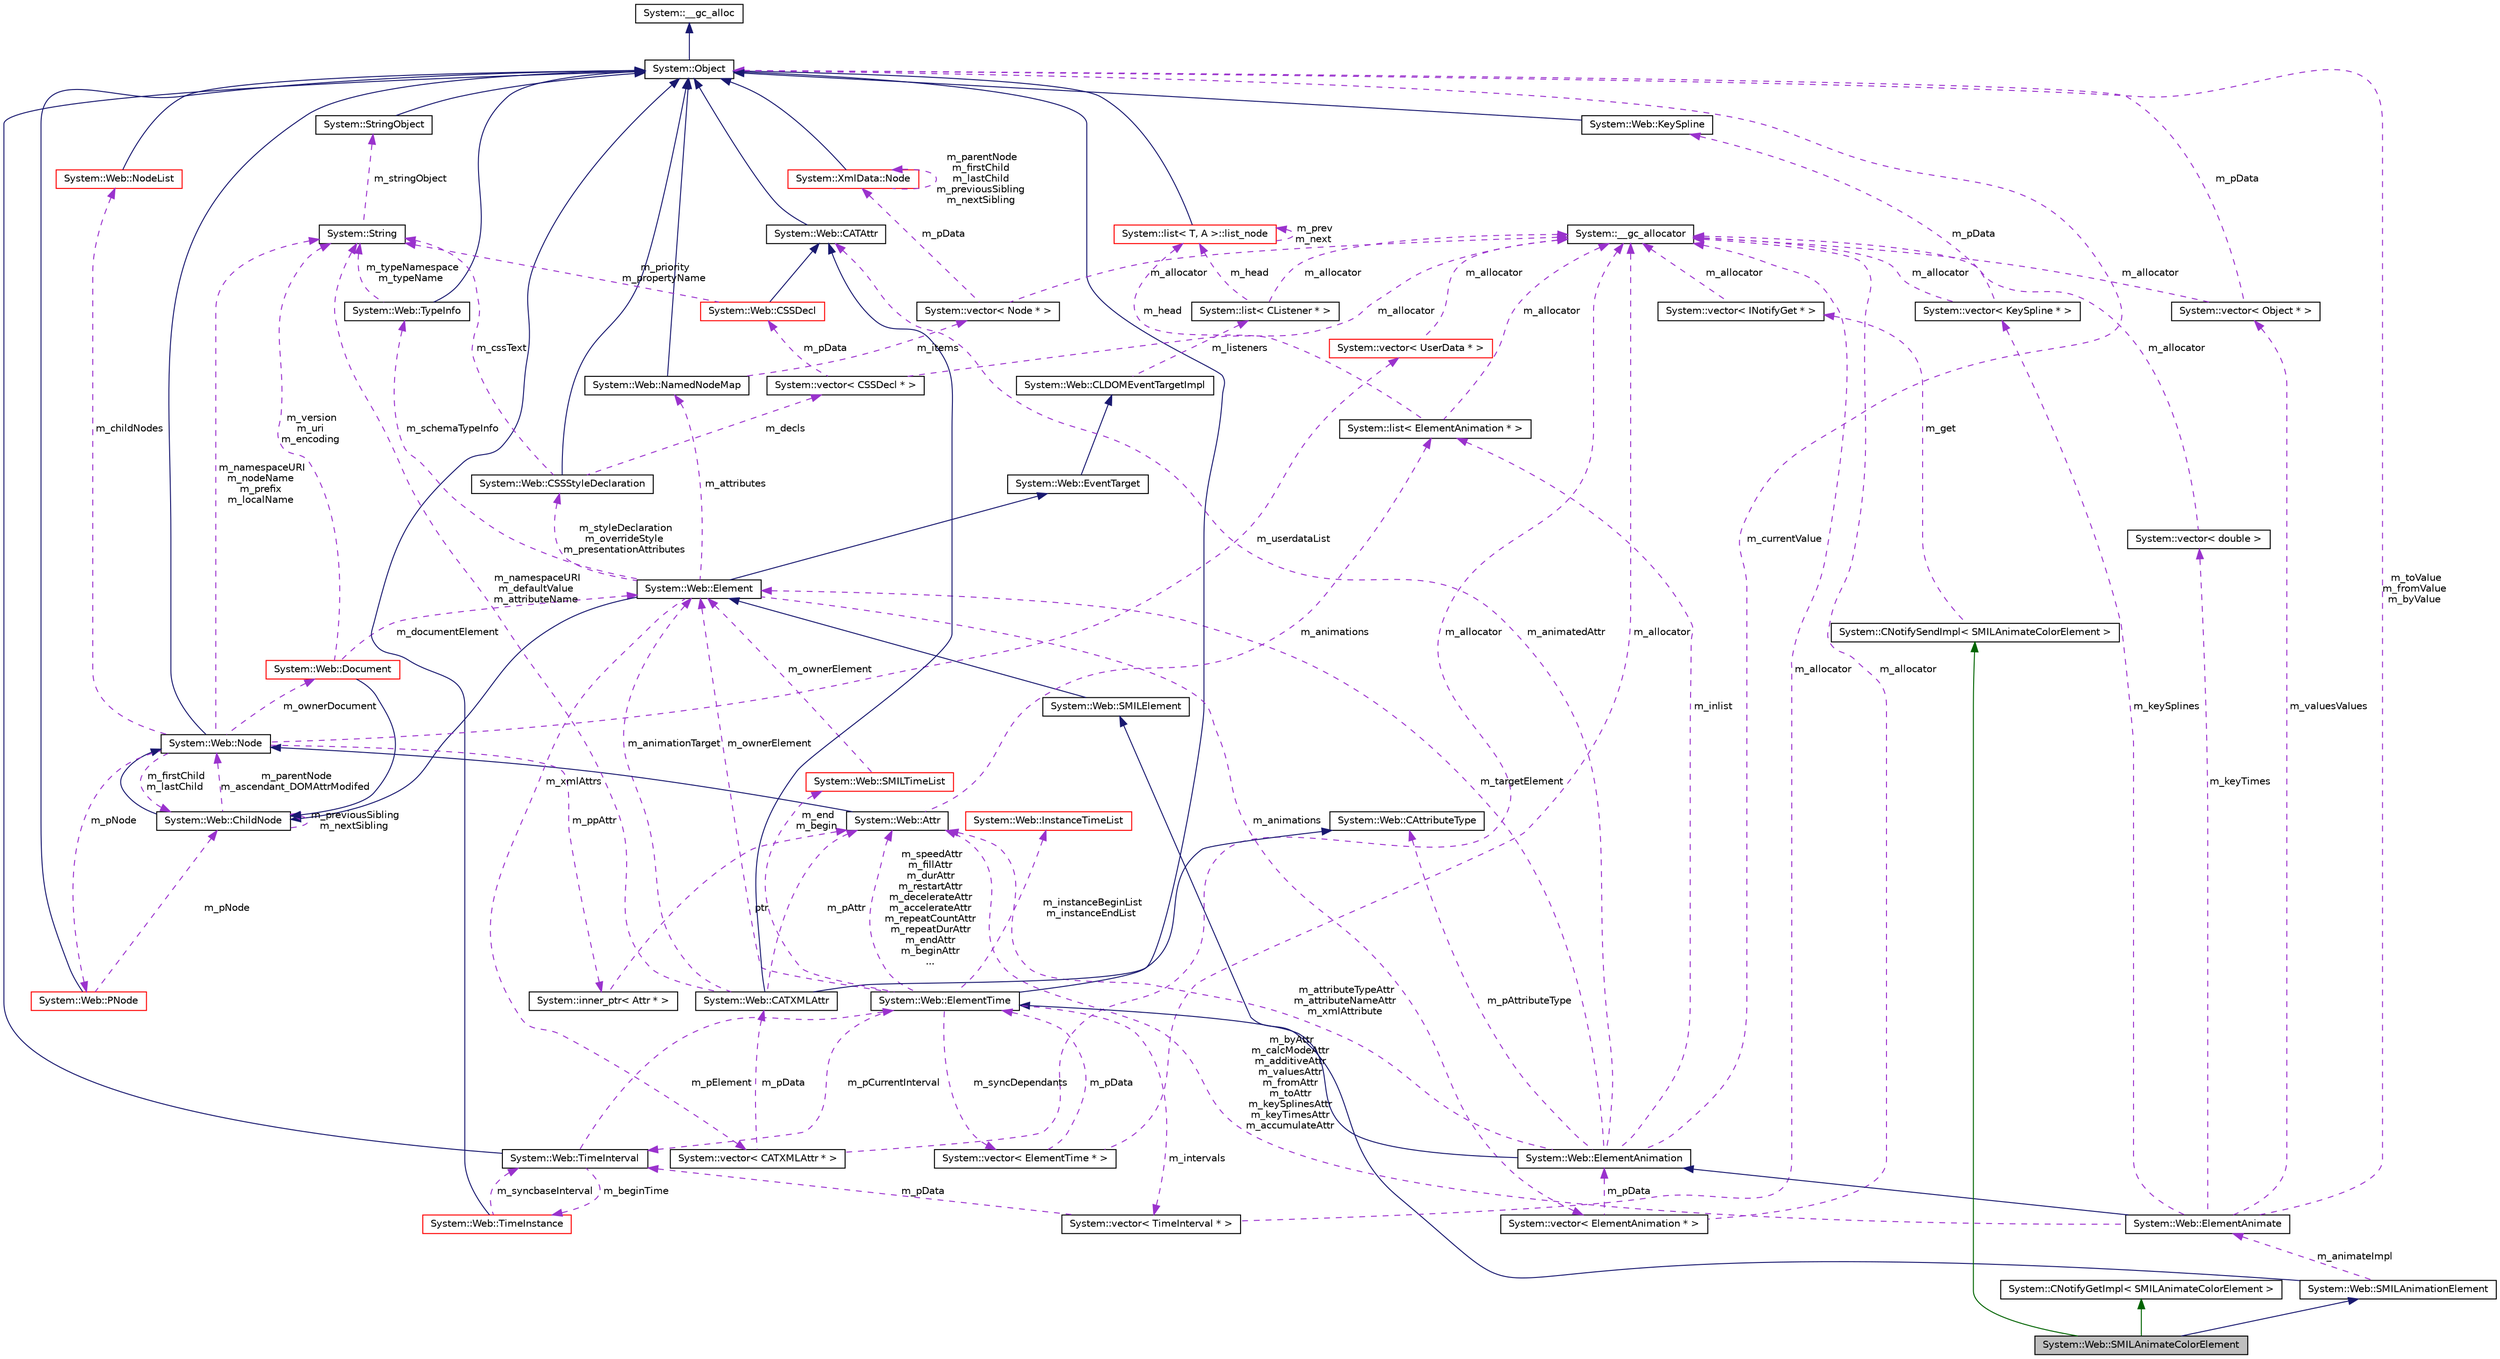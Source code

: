 digraph G
{
  edge [fontname="Helvetica",fontsize="10",labelfontname="Helvetica",labelfontsize="10"];
  node [fontname="Helvetica",fontsize="10",shape=record];
  Node1 [label="System::Web::SMILAnimateColorElement",height=0.2,width=0.4,color="black", fillcolor="grey75", style="filled" fontcolor="black"];
  Node2 -> Node1 [dir="back",color="midnightblue",fontsize="10",style="solid",fontname="Helvetica"];
  Node2 [label="System::Web::SMILAnimationElement",height=0.2,width=0.4,color="black", fillcolor="white", style="filled",URL="$class_system_1_1_web_1_1_s_m_i_l_animation_element.html"];
  Node3 -> Node2 [dir="back",color="midnightblue",fontsize="10",style="solid",fontname="Helvetica"];
  Node3 [label="System::Web::SMILElement",height=0.2,width=0.4,color="black", fillcolor="white", style="filled",URL="$class_system_1_1_web_1_1_s_m_i_l_element.html"];
  Node4 -> Node3 [dir="back",color="midnightblue",fontsize="10",style="solid",fontname="Helvetica"];
  Node4 [label="System::Web::Element",height=0.2,width=0.4,color="black", fillcolor="white", style="filled",URL="$class_system_1_1_web_1_1_element.html"];
  Node5 -> Node4 [dir="back",color="midnightblue",fontsize="10",style="solid",fontname="Helvetica"];
  Node5 [label="System::Web::ChildNode",height=0.2,width=0.4,color="black", fillcolor="white", style="filled",URL="$class_system_1_1_web_1_1_child_node.html"];
  Node6 -> Node5 [dir="back",color="midnightblue",fontsize="10",style="solid",fontname="Helvetica"];
  Node6 [label="System::Web::Node",height=0.2,width=0.4,color="black", fillcolor="white", style="filled",URL="$class_system_1_1_web_1_1_node.html"];
  Node7 -> Node6 [dir="back",color="midnightblue",fontsize="10",style="solid",fontname="Helvetica"];
  Node7 [label="System::Object",height=0.2,width=0.4,color="black", fillcolor="white", style="filled",URL="$class_system_1_1_object.html"];
  Node8 -> Node7 [dir="back",color="midnightblue",fontsize="10",style="solid",fontname="Helvetica"];
  Node8 [label="System::__gc_alloc",height=0.2,width=0.4,color="black", fillcolor="white", style="filled",URL="$class_system_1_1____gc__alloc.html"];
  Node9 -> Node6 [dir="back",color="darkorchid3",fontsize="10",style="dashed",label=" m_childNodes" ,fontname="Helvetica"];
  Node9 [label="System::Web::NodeList",height=0.2,width=0.4,color="red", fillcolor="white", style="filled",URL="$class_system_1_1_web_1_1_node_list.html"];
  Node7 -> Node9 [dir="back",color="midnightblue",fontsize="10",style="solid",fontname="Helvetica"];
  Node10 -> Node6 [dir="back",color="darkorchid3",fontsize="10",style="dashed",label=" m_ownerDocument" ,fontname="Helvetica"];
  Node10 [label="System::Web::Document",height=0.2,width=0.4,color="red", fillcolor="white", style="filled",URL="$class_system_1_1_web_1_1_document.html"];
  Node5 -> Node10 [dir="back",color="midnightblue",fontsize="10",style="solid",fontname="Helvetica"];
  Node11 -> Node10 [dir="back",color="darkorchid3",fontsize="10",style="dashed",label=" m_version\nm_uri\nm_encoding" ,fontname="Helvetica"];
  Node11 [label="System::String",height=0.2,width=0.4,color="black", fillcolor="white", style="filled",URL="$class_system_1_1_string.html"];
  Node12 -> Node11 [dir="back",color="darkorchid3",fontsize="10",style="dashed",label=" m_stringObject" ,fontname="Helvetica"];
  Node12 [label="System::StringObject",height=0.2,width=0.4,color="black", fillcolor="white", style="filled",URL="$class_system_1_1_string_object.html"];
  Node7 -> Node12 [dir="back",color="midnightblue",fontsize="10",style="solid",fontname="Helvetica"];
  Node4 -> Node10 [dir="back",color="darkorchid3",fontsize="10",style="dashed",label=" m_documentElement" ,fontname="Helvetica"];
  Node11 -> Node6 [dir="back",color="darkorchid3",fontsize="10",style="dashed",label=" m_namespaceURI\nm_nodeName\nm_prefix\nm_localName" ,fontname="Helvetica"];
  Node13 -> Node6 [dir="back",color="darkorchid3",fontsize="10",style="dashed",label=" m_pNode" ,fontname="Helvetica"];
  Node13 [label="System::Web::PNode",height=0.2,width=0.4,color="red", fillcolor="white", style="filled",URL="$class_system_1_1_web_1_1_p_node.html"];
  Node7 -> Node13 [dir="back",color="midnightblue",fontsize="10",style="solid",fontname="Helvetica"];
  Node5 -> Node13 [dir="back",color="darkorchid3",fontsize="10",style="dashed",label=" m_pNode" ,fontname="Helvetica"];
  Node5 -> Node6 [dir="back",color="darkorchid3",fontsize="10",style="dashed",label=" m_firstChild\nm_lastChild" ,fontname="Helvetica"];
  Node14 -> Node6 [dir="back",color="darkorchid3",fontsize="10",style="dashed",label=" m_userdataList" ,fontname="Helvetica"];
  Node14 [label="System::vector\< UserData * \>",height=0.2,width=0.4,color="red", fillcolor="white", style="filled",URL="$class_system_1_1vector.html"];
  Node15 -> Node14 [dir="back",color="darkorchid3",fontsize="10",style="dashed",label=" m_allocator" ,fontname="Helvetica"];
  Node15 [label="System::__gc_allocator",height=0.2,width=0.4,color="black", fillcolor="white", style="filled",URL="$class_system_1_1____gc__allocator.html"];
  Node16 -> Node6 [dir="back",color="darkorchid3",fontsize="10",style="dashed",label=" m_ppAttr" ,fontname="Helvetica"];
  Node16 [label="System::inner_ptr\< Attr * \>",height=0.2,width=0.4,color="black", fillcolor="white", style="filled",URL="$class_system_1_1inner__ptr.html"];
  Node17 -> Node16 [dir="back",color="darkorchid3",fontsize="10",style="dashed",label=" ptr" ,fontname="Helvetica"];
  Node17 [label="System::Web::Attr",height=0.2,width=0.4,color="black", fillcolor="white", style="filled",URL="$class_system_1_1_web_1_1_attr.html"];
  Node6 -> Node17 [dir="back",color="midnightblue",fontsize="10",style="solid",fontname="Helvetica"];
  Node18 -> Node17 [dir="back",color="darkorchid3",fontsize="10",style="dashed",label=" m_animations" ,fontname="Helvetica"];
  Node18 [label="System::list\< ElementAnimation * \>",height=0.2,width=0.4,color="black", fillcolor="white", style="filled",URL="$class_system_1_1list.html"];
  Node15 -> Node18 [dir="back",color="darkorchid3",fontsize="10",style="dashed",label=" m_allocator" ,fontname="Helvetica"];
  Node19 -> Node18 [dir="back",color="darkorchid3",fontsize="10",style="dashed",label=" m_head" ,fontname="Helvetica"];
  Node19 [label="System::list\< T, A \>::list_node",height=0.2,width=0.4,color="red", fillcolor="white", style="filled",URL="$class_system_1_1list_1_1list__node.html"];
  Node7 -> Node19 [dir="back",color="midnightblue",fontsize="10",style="solid",fontname="Helvetica"];
  Node19 -> Node19 [dir="back",color="darkorchid3",fontsize="10",style="dashed",label=" m_prev\nm_next" ,fontname="Helvetica"];
  Node6 -> Node5 [dir="back",color="darkorchid3",fontsize="10",style="dashed",label=" m_parentNode\nm_ascendant_DOMAttrModifed" ,fontname="Helvetica"];
  Node5 -> Node5 [dir="back",color="darkorchid3",fontsize="10",style="dashed",label=" m_previousSibling\nm_nextSibling" ,fontname="Helvetica"];
  Node20 -> Node4 [dir="back",color="midnightblue",fontsize="10",style="solid",fontname="Helvetica"];
  Node20 [label="System::Web::EventTarget",height=0.2,width=0.4,color="black", fillcolor="white", style="filled",URL="$class_system_1_1_web_1_1_event_target.html"];
  Node21 -> Node20 [dir="back",color="midnightblue",fontsize="10",style="solid",fontname="Helvetica"];
  Node21 [label="System::Web::CLDOMEventTargetImpl",height=0.2,width=0.4,color="black", fillcolor="white", style="filled",URL="$class_system_1_1_web_1_1_c_l_d_o_m_event_target_impl.html"];
  Node22 -> Node21 [dir="back",color="darkorchid3",fontsize="10",style="dashed",label=" m_listeners" ,fontname="Helvetica"];
  Node22 [label="System::list\< CListener * \>",height=0.2,width=0.4,color="black", fillcolor="white", style="filled",URL="$class_system_1_1list.html"];
  Node15 -> Node22 [dir="back",color="darkorchid3",fontsize="10",style="dashed",label=" m_allocator" ,fontname="Helvetica"];
  Node19 -> Node22 [dir="back",color="darkorchid3",fontsize="10",style="dashed",label=" m_head" ,fontname="Helvetica"];
  Node23 -> Node4 [dir="back",color="darkorchid3",fontsize="10",style="dashed",label=" m_xmlAttrs" ,fontname="Helvetica"];
  Node23 [label="System::vector\< CATXMLAttr * \>",height=0.2,width=0.4,color="black", fillcolor="white", style="filled",URL="$class_system_1_1vector.html"];
  Node15 -> Node23 [dir="back",color="darkorchid3",fontsize="10",style="dashed",label=" m_allocator" ,fontname="Helvetica"];
  Node24 -> Node23 [dir="back",color="darkorchid3",fontsize="10",style="dashed",label=" m_pData" ,fontname="Helvetica"];
  Node24 [label="System::Web::CATXMLAttr",height=0.2,width=0.4,color="black", fillcolor="white", style="filled",URL="$class_system_1_1_web_1_1_c_a_t_x_m_l_attr.html"];
  Node25 -> Node24 [dir="back",color="midnightblue",fontsize="10",style="solid",fontname="Helvetica"];
  Node25 [label="System::Web::CATAttr",height=0.2,width=0.4,color="black", fillcolor="white", style="filled",URL="$class_system_1_1_web_1_1_c_a_t_attr.html"];
  Node7 -> Node25 [dir="back",color="midnightblue",fontsize="10",style="solid",fontname="Helvetica"];
  Node26 -> Node24 [dir="back",color="midnightblue",fontsize="10",style="solid",fontname="Helvetica"];
  Node26 [label="System::Web::CAttributeType",height=0.2,width=0.4,color="black", fillcolor="white", style="filled",URL="$class_system_1_1_web_1_1_c_attribute_type.html"];
  Node17 -> Node24 [dir="back",color="darkorchid3",fontsize="10",style="dashed",label=" m_pAttr" ,fontname="Helvetica"];
  Node11 -> Node24 [dir="back",color="darkorchid3",fontsize="10",style="dashed",label=" m_namespaceURI\nm_defaultValue\nm_attributeName" ,fontname="Helvetica"];
  Node4 -> Node24 [dir="back",color="darkorchid3",fontsize="10",style="dashed",label=" m_animationTarget" ,fontname="Helvetica"];
  Node27 -> Node4 [dir="back",color="darkorchid3",fontsize="10",style="dashed",label=" m_attributes" ,fontname="Helvetica"];
  Node27 [label="System::Web::NamedNodeMap",height=0.2,width=0.4,color="black", fillcolor="white", style="filled",URL="$class_system_1_1_web_1_1_named_node_map.html"];
  Node7 -> Node27 [dir="back",color="midnightblue",fontsize="10",style="solid",fontname="Helvetica"];
  Node28 -> Node27 [dir="back",color="darkorchid3",fontsize="10",style="dashed",label=" m_items" ,fontname="Helvetica"];
  Node28 [label="System::vector\< Node * \>",height=0.2,width=0.4,color="black", fillcolor="white", style="filled",URL="$class_system_1_1vector.html"];
  Node29 -> Node28 [dir="back",color="darkorchid3",fontsize="10",style="dashed",label=" m_pData" ,fontname="Helvetica"];
  Node29 [label="System::XmlData::Node",height=0.2,width=0.4,color="red", fillcolor="white", style="filled",URL="$class_system_1_1_xml_data_1_1_node.html"];
  Node7 -> Node29 [dir="back",color="midnightblue",fontsize="10",style="solid",fontname="Helvetica"];
  Node29 -> Node29 [dir="back",color="darkorchid3",fontsize="10",style="dashed",label=" m_parentNode\nm_firstChild\nm_lastChild\nm_previousSibling\nm_nextSibling" ,fontname="Helvetica"];
  Node15 -> Node28 [dir="back",color="darkorchid3",fontsize="10",style="dashed",label=" m_allocator" ,fontname="Helvetica"];
  Node30 -> Node4 [dir="back",color="darkorchid3",fontsize="10",style="dashed",label=" m_schemaTypeInfo" ,fontname="Helvetica"];
  Node30 [label="System::Web::TypeInfo",height=0.2,width=0.4,color="black", fillcolor="white", style="filled",URL="$class_system_1_1_web_1_1_type_info.html"];
  Node7 -> Node30 [dir="back",color="midnightblue",fontsize="10",style="solid",fontname="Helvetica"];
  Node11 -> Node30 [dir="back",color="darkorchid3",fontsize="10",style="dashed",label=" m_typeNamespace\nm_typeName" ,fontname="Helvetica"];
  Node31 -> Node4 [dir="back",color="darkorchid3",fontsize="10",style="dashed",label=" m_styleDeclaration\nm_overrideStyle\nm_presentationAttributes" ,fontname="Helvetica"];
  Node31 [label="System::Web::CSSStyleDeclaration",height=0.2,width=0.4,color="black", fillcolor="white", style="filled",URL="$class_system_1_1_web_1_1_c_s_s_style_declaration.html"];
  Node7 -> Node31 [dir="back",color="midnightblue",fontsize="10",style="solid",fontname="Helvetica"];
  Node11 -> Node31 [dir="back",color="darkorchid3",fontsize="10",style="dashed",label=" m_cssText" ,fontname="Helvetica"];
  Node32 -> Node31 [dir="back",color="darkorchid3",fontsize="10",style="dashed",label=" m_decls" ,fontname="Helvetica"];
  Node32 [label="System::vector\< CSSDecl * \>",height=0.2,width=0.4,color="black", fillcolor="white", style="filled",URL="$class_system_1_1vector.html"];
  Node15 -> Node32 [dir="back",color="darkorchid3",fontsize="10",style="dashed",label=" m_allocator" ,fontname="Helvetica"];
  Node33 -> Node32 [dir="back",color="darkorchid3",fontsize="10",style="dashed",label=" m_pData" ,fontname="Helvetica"];
  Node33 [label="System::Web::CSSDecl",height=0.2,width=0.4,color="red", fillcolor="white", style="filled",URL="$class_system_1_1_web_1_1_c_s_s_decl.html"];
  Node25 -> Node33 [dir="back",color="midnightblue",fontsize="10",style="solid",fontname="Helvetica"];
  Node11 -> Node33 [dir="back",color="darkorchid3",fontsize="10",style="dashed",label=" m_priority\nm_propertyName" ,fontname="Helvetica"];
  Node34 -> Node4 [dir="back",color="darkorchid3",fontsize="10",style="dashed",label=" m_animations" ,fontname="Helvetica"];
  Node34 [label="System::vector\< ElementAnimation * \>",height=0.2,width=0.4,color="black", fillcolor="white", style="filled",URL="$class_system_1_1vector.html"];
  Node15 -> Node34 [dir="back",color="darkorchid3",fontsize="10",style="dashed",label=" m_allocator" ,fontname="Helvetica"];
  Node35 -> Node34 [dir="back",color="darkorchid3",fontsize="10",style="dashed",label=" m_pData" ,fontname="Helvetica"];
  Node35 [label="System::Web::ElementAnimation",height=0.2,width=0.4,color="black", fillcolor="white", style="filled",URL="$class_system_1_1_web_1_1_element_animation.html"];
  Node36 -> Node35 [dir="back",color="midnightblue",fontsize="10",style="solid",fontname="Helvetica"];
  Node36 [label="System::Web::ElementTime",height=0.2,width=0.4,color="black", fillcolor="white", style="filled",URL="$class_system_1_1_web_1_1_element_time.html"];
  Node7 -> Node36 [dir="back",color="midnightblue",fontsize="10",style="solid",fontname="Helvetica"];
  Node37 -> Node36 [dir="back",color="darkorchid3",fontsize="10",style="dashed",label=" m_pCurrentInterval" ,fontname="Helvetica"];
  Node37 [label="System::Web::TimeInterval",height=0.2,width=0.4,color="black", fillcolor="white", style="filled",URL="$class_system_1_1_web_1_1_time_interval.html"];
  Node7 -> Node37 [dir="back",color="midnightblue",fontsize="10",style="solid",fontname="Helvetica"];
  Node38 -> Node37 [dir="back",color="darkorchid3",fontsize="10",style="dashed",label=" m_beginTime" ,fontname="Helvetica"];
  Node38 [label="System::Web::TimeInstance",height=0.2,width=0.4,color="red", fillcolor="white", style="filled",URL="$class_system_1_1_web_1_1_time_instance.html"];
  Node7 -> Node38 [dir="back",color="midnightblue",fontsize="10",style="solid",fontname="Helvetica"];
  Node37 -> Node38 [dir="back",color="darkorchid3",fontsize="10",style="dashed",label=" m_syncbaseInterval" ,fontname="Helvetica"];
  Node36 -> Node37 [dir="back",color="darkorchid3",fontsize="10",style="dashed",label=" m_pElement" ,fontname="Helvetica"];
  Node39 -> Node36 [dir="back",color="darkorchid3",fontsize="10",style="dashed",label=" m_end\nm_begin" ,fontname="Helvetica"];
  Node39 [label="System::Web::SMILTimeList",height=0.2,width=0.4,color="red", fillcolor="white", style="filled",URL="$class_system_1_1_web_1_1_s_m_i_l_time_list.html"];
  Node4 -> Node39 [dir="back",color="darkorchid3",fontsize="10",style="dashed",label=" m_ownerElement" ,fontname="Helvetica"];
  Node40 -> Node36 [dir="back",color="darkorchid3",fontsize="10",style="dashed",label=" m_instanceBeginList\nm_instanceEndList" ,fontname="Helvetica"];
  Node40 [label="System::Web::InstanceTimeList",height=0.2,width=0.4,color="red", fillcolor="white", style="filled",URL="$class_system_1_1_web_1_1_instance_time_list.html"];
  Node17 -> Node36 [dir="back",color="darkorchid3",fontsize="10",style="dashed",label=" m_speedAttr\nm_fillAttr\nm_durAttr\nm_restartAttr\nm_decelerateAttr\nm_accelerateAttr\nm_repeatCountAttr\nm_repeatDurAttr\nm_endAttr\nm_beginAttr\n..." ,fontname="Helvetica"];
  Node41 -> Node36 [dir="back",color="darkorchid3",fontsize="10",style="dashed",label=" m_syncDependants" ,fontname="Helvetica"];
  Node41 [label="System::vector\< ElementTime * \>",height=0.2,width=0.4,color="black", fillcolor="white", style="filled",URL="$class_system_1_1vector.html"];
  Node15 -> Node41 [dir="back",color="darkorchid3",fontsize="10",style="dashed",label=" m_allocator" ,fontname="Helvetica"];
  Node36 -> Node41 [dir="back",color="darkorchid3",fontsize="10",style="dashed",label=" m_pData" ,fontname="Helvetica"];
  Node4 -> Node36 [dir="back",color="darkorchid3",fontsize="10",style="dashed",label=" m_ownerElement" ,fontname="Helvetica"];
  Node42 -> Node36 [dir="back",color="darkorchid3",fontsize="10",style="dashed",label=" m_intervals" ,fontname="Helvetica"];
  Node42 [label="System::vector\< TimeInterval * \>",height=0.2,width=0.4,color="black", fillcolor="white", style="filled",URL="$class_system_1_1vector.html"];
  Node37 -> Node42 [dir="back",color="darkorchid3",fontsize="10",style="dashed",label=" m_pData" ,fontname="Helvetica"];
  Node15 -> Node42 [dir="back",color="darkorchid3",fontsize="10",style="dashed",label=" m_allocator" ,fontname="Helvetica"];
  Node25 -> Node35 [dir="back",color="darkorchid3",fontsize="10",style="dashed",label=" m_animatedAttr" ,fontname="Helvetica"];
  Node18 -> Node35 [dir="back",color="darkorchid3",fontsize="10",style="dashed",label=" m_inlist" ,fontname="Helvetica"];
  Node26 -> Node35 [dir="back",color="darkorchid3",fontsize="10",style="dashed",label=" m_pAttributeType" ,fontname="Helvetica"];
  Node17 -> Node35 [dir="back",color="darkorchid3",fontsize="10",style="dashed",label=" m_attributeTypeAttr\nm_attributeNameAttr\nm_xmlAttribute" ,fontname="Helvetica"];
  Node4 -> Node35 [dir="back",color="darkorchid3",fontsize="10",style="dashed",label=" m_targetElement" ,fontname="Helvetica"];
  Node7 -> Node35 [dir="back",color="darkorchid3",fontsize="10",style="dashed",label=" m_currentValue" ,fontname="Helvetica"];
  Node43 -> Node2 [dir="back",color="darkorchid3",fontsize="10",style="dashed",label=" m_animateImpl" ,fontname="Helvetica"];
  Node43 [label="System::Web::ElementAnimate",height=0.2,width=0.4,color="black", fillcolor="white", style="filled",URL="$class_system_1_1_web_1_1_element_animate.html"];
  Node35 -> Node43 [dir="back",color="midnightblue",fontsize="10",style="solid",fontname="Helvetica"];
  Node17 -> Node43 [dir="back",color="darkorchid3",fontsize="10",style="dashed",label=" m_byAttr\nm_calcModeAttr\nm_additiveAttr\nm_valuesAttr\nm_fromAttr\nm_toAttr\nm_keySplinesAttr\nm_keyTimesAttr\nm_accumulateAttr" ,fontname="Helvetica"];
  Node44 -> Node43 [dir="back",color="darkorchid3",fontsize="10",style="dashed",label=" m_valuesValues" ,fontname="Helvetica"];
  Node44 [label="System::vector\< Object * \>",height=0.2,width=0.4,color="black", fillcolor="white", style="filled",URL="$class_system_1_1vector.html"];
  Node15 -> Node44 [dir="back",color="darkorchid3",fontsize="10",style="dashed",label=" m_allocator" ,fontname="Helvetica"];
  Node7 -> Node44 [dir="back",color="darkorchid3",fontsize="10",style="dashed",label=" m_pData" ,fontname="Helvetica"];
  Node45 -> Node43 [dir="back",color="darkorchid3",fontsize="10",style="dashed",label=" m_keySplines" ,fontname="Helvetica"];
  Node45 [label="System::vector\< KeySpline * \>",height=0.2,width=0.4,color="black", fillcolor="white", style="filled",URL="$class_system_1_1vector.html"];
  Node15 -> Node45 [dir="back",color="darkorchid3",fontsize="10",style="dashed",label=" m_allocator" ,fontname="Helvetica"];
  Node46 -> Node45 [dir="back",color="darkorchid3",fontsize="10",style="dashed",label=" m_pData" ,fontname="Helvetica"];
  Node46 [label="System::Web::KeySpline",height=0.2,width=0.4,color="black", fillcolor="white", style="filled",URL="$class_system_1_1_web_1_1_key_spline.html"];
  Node7 -> Node46 [dir="back",color="midnightblue",fontsize="10",style="solid",fontname="Helvetica"];
  Node7 -> Node43 [dir="back",color="darkorchid3",fontsize="10",style="dashed",label=" m_toValue\nm_fromValue\nm_byValue" ,fontname="Helvetica"];
  Node47 -> Node43 [dir="back",color="darkorchid3",fontsize="10",style="dashed",label=" m_keyTimes" ,fontname="Helvetica"];
  Node47 [label="System::vector\< double \>",height=0.2,width=0.4,color="black", fillcolor="white", style="filled",URL="$class_system_1_1vector.html"];
  Node15 -> Node47 [dir="back",color="darkorchid3",fontsize="10",style="dashed",label=" m_allocator" ,fontname="Helvetica"];
  Node48 -> Node1 [dir="back",color="darkgreen",fontsize="10",style="solid",fontname="Helvetica"];
  Node48 [label="System::CNotifyGetImpl\< SMILAnimateColorElement \>",height=0.2,width=0.4,color="black", fillcolor="white", style="filled",URL="$class_system_1_1_c_notify_get_impl.html"];
  Node49 -> Node1 [dir="back",color="darkgreen",fontsize="10",style="solid",fontname="Helvetica"];
  Node49 [label="System::CNotifySendImpl\< SMILAnimateColorElement \>",height=0.2,width=0.4,color="black", fillcolor="white", style="filled",URL="$class_system_1_1_c_notify_send_impl.html"];
  Node50 -> Node49 [dir="back",color="darkorchid3",fontsize="10",style="dashed",label=" m_get" ,fontname="Helvetica"];
  Node50 [label="System::vector\< INotifyGet * \>",height=0.2,width=0.4,color="black", fillcolor="white", style="filled",URL="$class_system_1_1vector.html"];
  Node15 -> Node50 [dir="back",color="darkorchid3",fontsize="10",style="dashed",label=" m_allocator" ,fontname="Helvetica"];
}
